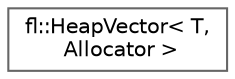 digraph "Graphical Class Hierarchy"
{
 // INTERACTIVE_SVG=YES
 // LATEX_PDF_SIZE
  bgcolor="transparent";
  edge [fontname=Helvetica,fontsize=10,labelfontname=Helvetica,labelfontsize=10];
  node [fontname=Helvetica,fontsize=10,shape=box,height=0.2,width=0.4];
  rankdir="LR";
  Node0 [id="Node000000",label="fl::HeapVector\< T,\l Allocator \>",height=0.2,width=0.4,color="grey40", fillcolor="white", style="filled",URL="$db/ddd/classfl_1_1_heap_vector.html",tooltip=" "];
}
